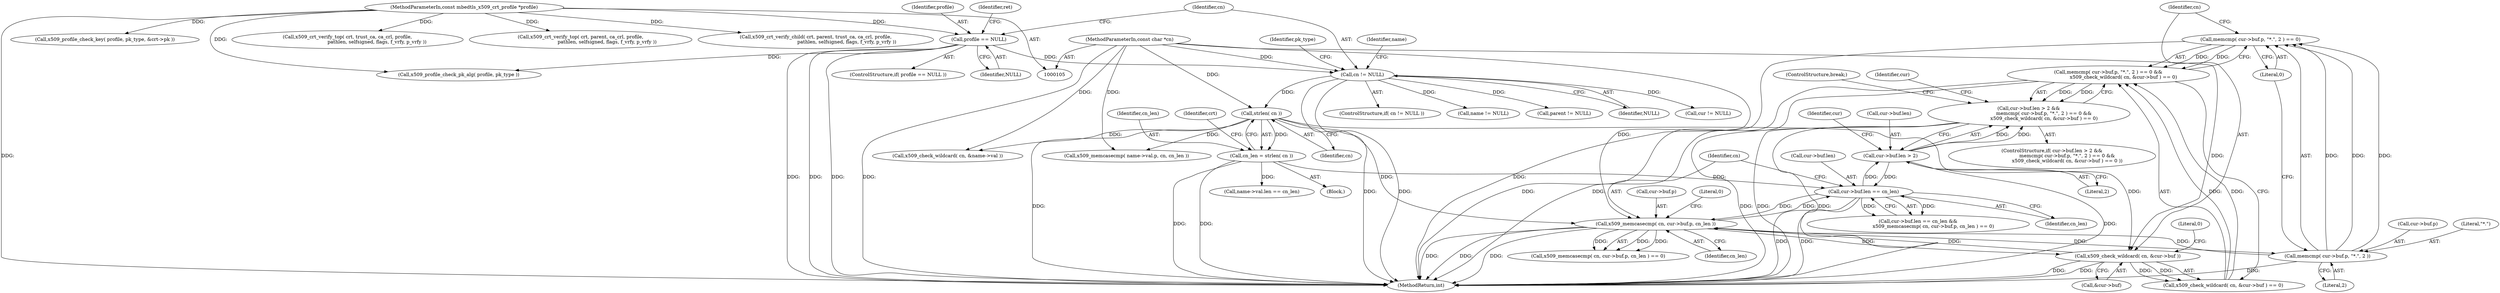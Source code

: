 digraph "0_mbedtls_31458a18788b0cf0b722acda9bb2f2fe13a3fb32_0@API" {
"1000208" [label="(Call,memcmp( cur->buf.p, \"*.\", 2 ) == 0)"];
"1000209" [label="(Call,memcmp( cur->buf.p, \"*.\", 2 ))"];
"1000188" [label="(Call,x509_memcasecmp( cn, cur->buf.p, cn_len ))"];
"1000158" [label="(Call,strlen( cn ))"];
"1000146" [label="(Call,cn != NULL)"];
"1000110" [label="(MethodParameterIn,const char *cn)"];
"1000137" [label="(Call,profile == NULL)"];
"1000109" [label="(MethodParameterIn,const mbedtls_x509_crt_profile *profile)"];
"1000219" [label="(Call,x509_check_wildcard( cn, &cur->buf ))"];
"1000180" [label="(Call,cur->buf.len == cn_len)"];
"1000200" [label="(Call,cur->buf.len > 2)"];
"1000156" [label="(Call,cn_len = strlen( cn ))"];
"1000207" [label="(Call,memcmp( cur->buf.p, \"*.\", 2 ) == 0 &&\n                    x509_check_wildcard( cn, &cur->buf ) == 0)"];
"1000199" [label="(Call,cur->buf.len > 2 &&\n                    memcmp( cur->buf.p, \"*.\", 2 ) == 0 &&\n                    x509_check_wildcard( cn, &cur->buf ) == 0)"];
"1000110" [label="(MethodParameterIn,const char *cn)"];
"1000199" [label="(Call,cur->buf.len > 2 &&\n                    memcmp( cur->buf.p, \"*.\", 2 ) == 0 &&\n                    x509_check_wildcard( cn, &cur->buf ) == 0)"];
"1000159" [label="(Identifier,cn)"];
"1000208" [label="(Call,memcmp( cur->buf.p, \"*.\", 2 ) == 0)"];
"1000137" [label="(Call,profile == NULL)"];
"1000149" [label="(Block,)"];
"1000212" [label="(Identifier,cur)"];
"1000158" [label="(Call,strlen( cn ))"];
"1000220" [label="(Identifier,cn)"];
"1000142" [label="(Identifier,ret)"];
"1000227" [label="(ControlStructure,break;)"];
"1000451" [label="(Call,x509_crt_verify_top( crt, trust_ca, ca_crl, profile,\n                                       pathlen, selfsigned, flags, f_vrfy, p_vrfy ))"];
"1000174" [label="(Call,cur != NULL)"];
"1000210" [label="(Call,cur->buf.p)"];
"1000186" [label="(Identifier,cn_len)"];
"1000163" [label="(Identifier,crt)"];
"1000151" [label="(Identifier,name)"];
"1000181" [label="(Call,cur->buf.len)"];
"1000207" [label="(Call,memcmp( cur->buf.p, \"*.\", 2 ) == 0 &&\n                    x509_check_wildcard( cn, &cur->buf ) == 0)"];
"1000147" [label="(Identifier,cn)"];
"1000189" [label="(Identifier,cn)"];
"1000299" [label="(Call,x509_check_wildcard( cn, &name->val ))"];
"1000225" [label="(Literal,0)"];
"1000218" [label="(Call,x509_check_wildcard( cn, &cur->buf ) == 0)"];
"1000215" [label="(Literal,\"*.\")"];
"1000216" [label="(Literal,2)"];
"1000187" [label="(Call,x509_memcasecmp( cn, cur->buf.p, cn_len ) == 0)"];
"1000109" [label="(MethodParameterIn,const mbedtls_x509_crt_profile *profile)"];
"1000219" [label="(Call,x509_check_wildcard( cn, &cur->buf ))"];
"1000190" [label="(Call,cur->buf.p)"];
"1000196" [label="(Literal,0)"];
"1000157" [label="(Identifier,cn_len)"];
"1000260" [label="(Call,name->val.len == cn_len)"];
"1000139" [label="(Identifier,NULL)"];
"1000188" [label="(Call,x509_memcasecmp( cn, cur->buf.p, cn_len ))"];
"1000145" [label="(ControlStructure,if( cn != NULL ))"];
"1000156" [label="(Call,cn_len = strlen( cn ))"];
"1000321" [label="(Identifier,pk_type)"];
"1000244" [label="(Call,name != NULL)"];
"1000355" [label="(Call,parent != NULL)"];
"1000217" [label="(Literal,0)"];
"1000136" [label="(ControlStructure,if( profile == NULL ))"];
"1000382" [label="(Call,x509_crt_verify_top( crt, parent, ca_crl, profile,\n                                   pathlen, selfsigned, flags, f_vrfy, p_vrfy ))"];
"1000431" [label="(Call,x509_crt_verify_child( crt, parent, trust_ca, ca_crl, profile,\n                                         pathlen, selfsigned, flags, f_vrfy, p_vrfy ))"];
"1000268" [label="(Call,x509_memcasecmp( name->val.p, cn, cn_len ))"];
"1000221" [label="(Call,&cur->buf)"];
"1000180" [label="(Call,cur->buf.len == cn_len)"];
"1000201" [label="(Call,cur->buf.len)"];
"1000200" [label="(Call,cur->buf.len > 2)"];
"1000146" [label="(Call,cn != NULL)"];
"1000229" [label="(Identifier,cur)"];
"1000206" [label="(Literal,2)"];
"1000195" [label="(Identifier,cn_len)"];
"1000329" [label="(Call,x509_profile_check_pk_alg( profile, pk_type ))"];
"1000497" [label="(MethodReturn,int)"];
"1000148" [label="(Identifier,NULL)"];
"1000198" [label="(ControlStructure,if( cur->buf.len > 2 &&\n                    memcmp( cur->buf.p, \"*.\", 2 ) == 0 &&\n                    x509_check_wildcard( cn, &cur->buf ) == 0 ))"];
"1000339" [label="(Call,x509_profile_check_key( profile, pk_type, &crt->pk ))"];
"1000209" [label="(Call,memcmp( cur->buf.p, \"*.\", 2 ))"];
"1000138" [label="(Identifier,profile)"];
"1000179" [label="(Call,cur->buf.len == cn_len &&\n                    x509_memcasecmp( cn, cur->buf.p, cn_len ) == 0)"];
"1000208" -> "1000207"  [label="AST: "];
"1000208" -> "1000217"  [label="CFG: "];
"1000209" -> "1000208"  [label="AST: "];
"1000217" -> "1000208"  [label="AST: "];
"1000220" -> "1000208"  [label="CFG: "];
"1000207" -> "1000208"  [label="CFG: "];
"1000208" -> "1000497"  [label="DDG: "];
"1000208" -> "1000207"  [label="DDG: "];
"1000208" -> "1000207"  [label="DDG: "];
"1000209" -> "1000208"  [label="DDG: "];
"1000209" -> "1000208"  [label="DDG: "];
"1000209" -> "1000208"  [label="DDG: "];
"1000209" -> "1000216"  [label="CFG: "];
"1000210" -> "1000209"  [label="AST: "];
"1000215" -> "1000209"  [label="AST: "];
"1000216" -> "1000209"  [label="AST: "];
"1000217" -> "1000209"  [label="CFG: "];
"1000209" -> "1000497"  [label="DDG: "];
"1000209" -> "1000188"  [label="DDG: "];
"1000188" -> "1000209"  [label="DDG: "];
"1000188" -> "1000187"  [label="AST: "];
"1000188" -> "1000195"  [label="CFG: "];
"1000189" -> "1000188"  [label="AST: "];
"1000190" -> "1000188"  [label="AST: "];
"1000195" -> "1000188"  [label="AST: "];
"1000196" -> "1000188"  [label="CFG: "];
"1000188" -> "1000497"  [label="DDG: "];
"1000188" -> "1000497"  [label="DDG: "];
"1000188" -> "1000497"  [label="DDG: "];
"1000188" -> "1000180"  [label="DDG: "];
"1000188" -> "1000187"  [label="DDG: "];
"1000188" -> "1000187"  [label="DDG: "];
"1000188" -> "1000187"  [label="DDG: "];
"1000158" -> "1000188"  [label="DDG: "];
"1000219" -> "1000188"  [label="DDG: "];
"1000110" -> "1000188"  [label="DDG: "];
"1000180" -> "1000188"  [label="DDG: "];
"1000188" -> "1000219"  [label="DDG: "];
"1000158" -> "1000156"  [label="AST: "];
"1000158" -> "1000159"  [label="CFG: "];
"1000159" -> "1000158"  [label="AST: "];
"1000156" -> "1000158"  [label="CFG: "];
"1000158" -> "1000497"  [label="DDG: "];
"1000158" -> "1000156"  [label="DDG: "];
"1000146" -> "1000158"  [label="DDG: "];
"1000110" -> "1000158"  [label="DDG: "];
"1000158" -> "1000219"  [label="DDG: "];
"1000158" -> "1000268"  [label="DDG: "];
"1000158" -> "1000299"  [label="DDG: "];
"1000146" -> "1000145"  [label="AST: "];
"1000146" -> "1000148"  [label="CFG: "];
"1000147" -> "1000146"  [label="AST: "];
"1000148" -> "1000146"  [label="AST: "];
"1000151" -> "1000146"  [label="CFG: "];
"1000321" -> "1000146"  [label="CFG: "];
"1000146" -> "1000497"  [label="DDG: "];
"1000146" -> "1000497"  [label="DDG: "];
"1000110" -> "1000146"  [label="DDG: "];
"1000137" -> "1000146"  [label="DDG: "];
"1000146" -> "1000174"  [label="DDG: "];
"1000146" -> "1000244"  [label="DDG: "];
"1000146" -> "1000355"  [label="DDG: "];
"1000110" -> "1000105"  [label="AST: "];
"1000110" -> "1000497"  [label="DDG: "];
"1000110" -> "1000219"  [label="DDG: "];
"1000110" -> "1000268"  [label="DDG: "];
"1000110" -> "1000299"  [label="DDG: "];
"1000137" -> "1000136"  [label="AST: "];
"1000137" -> "1000139"  [label="CFG: "];
"1000138" -> "1000137"  [label="AST: "];
"1000139" -> "1000137"  [label="AST: "];
"1000142" -> "1000137"  [label="CFG: "];
"1000147" -> "1000137"  [label="CFG: "];
"1000137" -> "1000497"  [label="DDG: "];
"1000137" -> "1000497"  [label="DDG: "];
"1000137" -> "1000497"  [label="DDG: "];
"1000109" -> "1000137"  [label="DDG: "];
"1000137" -> "1000329"  [label="DDG: "];
"1000109" -> "1000105"  [label="AST: "];
"1000109" -> "1000497"  [label="DDG: "];
"1000109" -> "1000329"  [label="DDG: "];
"1000109" -> "1000339"  [label="DDG: "];
"1000109" -> "1000382"  [label="DDG: "];
"1000109" -> "1000431"  [label="DDG: "];
"1000109" -> "1000451"  [label="DDG: "];
"1000219" -> "1000218"  [label="AST: "];
"1000219" -> "1000221"  [label="CFG: "];
"1000220" -> "1000219"  [label="AST: "];
"1000221" -> "1000219"  [label="AST: "];
"1000225" -> "1000219"  [label="CFG: "];
"1000219" -> "1000497"  [label="DDG: "];
"1000219" -> "1000497"  [label="DDG: "];
"1000219" -> "1000218"  [label="DDG: "];
"1000219" -> "1000218"  [label="DDG: "];
"1000180" -> "1000179"  [label="AST: "];
"1000180" -> "1000186"  [label="CFG: "];
"1000181" -> "1000180"  [label="AST: "];
"1000186" -> "1000180"  [label="AST: "];
"1000189" -> "1000180"  [label="CFG: "];
"1000179" -> "1000180"  [label="CFG: "];
"1000180" -> "1000497"  [label="DDG: "];
"1000180" -> "1000497"  [label="DDG: "];
"1000180" -> "1000179"  [label="DDG: "];
"1000180" -> "1000179"  [label="DDG: "];
"1000200" -> "1000180"  [label="DDG: "];
"1000156" -> "1000180"  [label="DDG: "];
"1000180" -> "1000200"  [label="DDG: "];
"1000200" -> "1000199"  [label="AST: "];
"1000200" -> "1000206"  [label="CFG: "];
"1000201" -> "1000200"  [label="AST: "];
"1000206" -> "1000200"  [label="AST: "];
"1000212" -> "1000200"  [label="CFG: "];
"1000199" -> "1000200"  [label="CFG: "];
"1000200" -> "1000497"  [label="DDG: "];
"1000200" -> "1000199"  [label="DDG: "];
"1000200" -> "1000199"  [label="DDG: "];
"1000156" -> "1000149"  [label="AST: "];
"1000157" -> "1000156"  [label="AST: "];
"1000163" -> "1000156"  [label="CFG: "];
"1000156" -> "1000497"  [label="DDG: "];
"1000156" -> "1000497"  [label="DDG: "];
"1000156" -> "1000260"  [label="DDG: "];
"1000207" -> "1000199"  [label="AST: "];
"1000207" -> "1000218"  [label="CFG: "];
"1000218" -> "1000207"  [label="AST: "];
"1000199" -> "1000207"  [label="CFG: "];
"1000207" -> "1000497"  [label="DDG: "];
"1000207" -> "1000497"  [label="DDG: "];
"1000207" -> "1000199"  [label="DDG: "];
"1000207" -> "1000199"  [label="DDG: "];
"1000218" -> "1000207"  [label="DDG: "];
"1000218" -> "1000207"  [label="DDG: "];
"1000199" -> "1000198"  [label="AST: "];
"1000227" -> "1000199"  [label="CFG: "];
"1000229" -> "1000199"  [label="CFG: "];
"1000199" -> "1000497"  [label="DDG: "];
"1000199" -> "1000497"  [label="DDG: "];
"1000199" -> "1000497"  [label="DDG: "];
}
